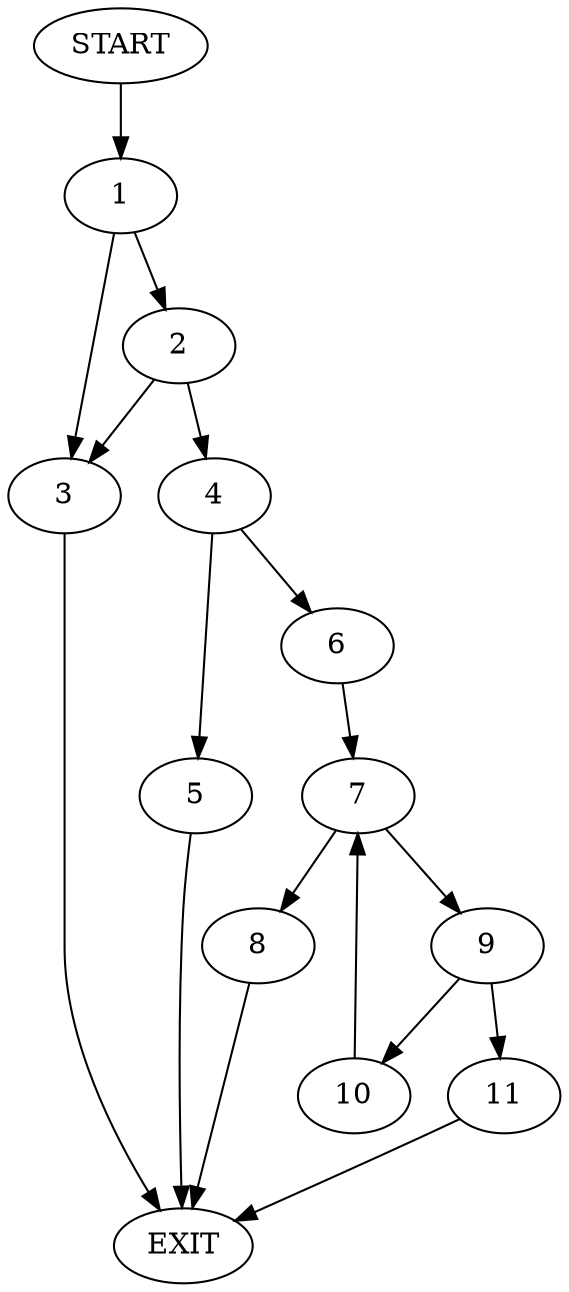digraph {
0 [label="START"]
12 [label="EXIT"]
0 -> 1
1 -> 2
1 -> 3
3 -> 12
2 -> 4
2 -> 3
4 -> 5
4 -> 6
5 -> 12
6 -> 7
7 -> 8
7 -> 9
9 -> 10
9 -> 11
8 -> 12
10 -> 7
11 -> 12
}
